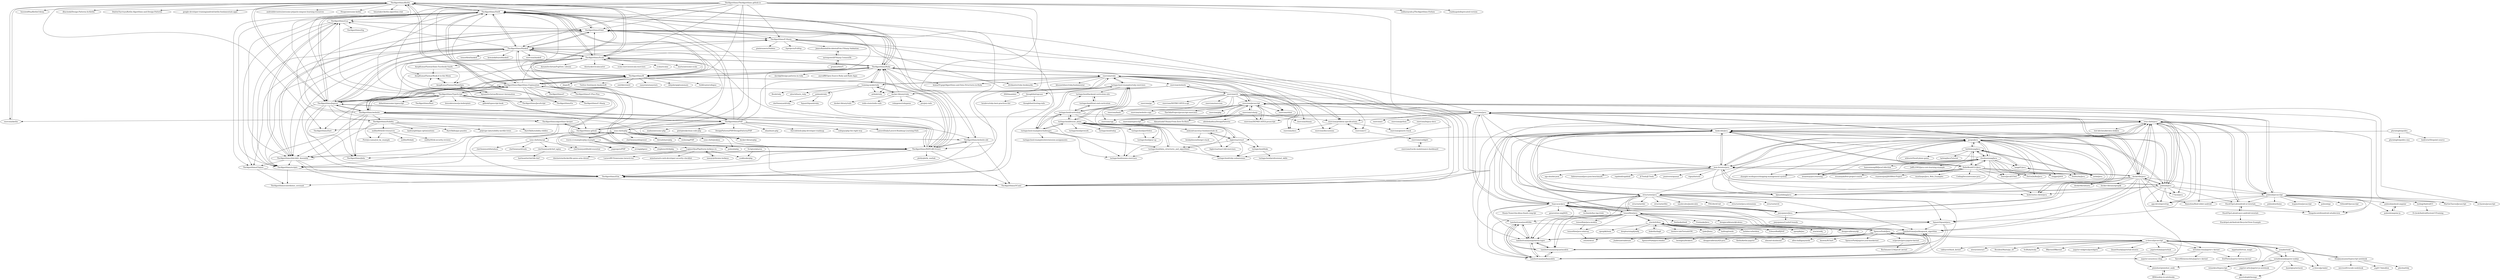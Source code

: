 digraph G {
"TheAlgorithms/Kotlin" -> "TheAlgorithms/Swift"
"TheAlgorithms/Kotlin" -> "hussien89aa/KotlinUdemy" ["e"=1]
"TheAlgorithms/Kotlin" -> "TheAlgorithms/Dart" ["e"=1]
"TheAlgorithms/Kotlin" -> "TheAlgorithms/Scala"
"TheAlgorithms/Kotlin" -> "exercism/kotlin"
"TheAlgorithms/Kotlin" -> "TheAlgorithms/Ruby"
"TheAlgorithms/Kotlin" -> "dbacinski/Design-Patterns-In-Kotlin" ["e"=1]
"TheAlgorithms/Kotlin" -> "TheAlgorithms/R"
"TheAlgorithms/Kotlin" -> "DmitryTsyvtsyn/Kotlin-Algorithms-and-Design-Patterns" ["e"=1]
"TheAlgorithms/Kotlin" -> "google-developer-training/android-kotlin-fundamentals-apps" ["e"=1]
"TheAlgorithms/Kotlin" -> "TheAlgorithms/Algorithms-Explanation"
"TheAlgorithms/Kotlin" -> "androiddevnotes/awesome-jetpack-compose-learning-resources" ["e"=1]
"TheAlgorithms/Kotlin" -> "Heapy/awesome-kotlin" ["e"=1]
"TheAlgorithms/Kotlin" -> "bmaslakov/kotlin-algorithm-club" ["e"=1]
"TheAlgorithms/Kotlin" -> "TheAlgorithms/Jupyter"
"TheAlgorithms/Algorithms-Explanation" -> "TheAlgorithms/Jupyter"
"TheAlgorithms/Algorithms-Explanation" -> "TheAlgorithms/website"
"TheAlgorithms/Algorithms-Explanation" -> "TheAlgorithms/C-Sharp" ["e"=1]
"TheAlgorithms/Algorithms-Explanation" -> "TheAlgorithms/Ruby"
"TheAlgorithms/Algorithms-Explanation" -> "TheAlgorithms/R"
"TheAlgorithms/Algorithms-Explanation" -> "TheAlgorithms/C" ["e"=1]
"TheAlgorithms/Algorithms-Explanation" -> "TheAlgorithms/Kotlin"
"TheAlgorithms/Algorithms-Explanation" -> "TheAlgorithms/JavaScript" ["e"=1]
"TheAlgorithms/Algorithms-Explanation" -> "TheAlgorithms/Scala"
"TheAlgorithms/Algorithms-Explanation" -> "TheAlgorithms/Go" ["e"=1]
"TheAlgorithms/Algorithms-Explanation" -> "TheAlgorithms/C-Plus-Plus" ["e"=1]
"TheAlgorithms/Algorithms-Explanation" -> "TheAlgorithms/PHP"
"TheAlgorithms/Algorithms-Explanation" -> "TheAlgorithms/MATLAB-Octave"
"TheAlgorithms/Algorithms-Explanation" -> "TheAlgorithms/TypeScript"
"TheAlgorithms/Algorithms-Explanation" -> "TheAlgorithms/Swift"
"TheAlgorithms/MATLAB-Octave" -> "TheAlgorithms/Jupyter"
"TheAlgorithms/MATLAB-Octave" -> "TheAlgorithms/R"
"TheAlgorithms/MATLAB-Octave" -> "TheAlgorithms/Haskell"
"TheAlgorithms/MATLAB-Octave" -> "TheAlgorithms/Elixir"
"TheAlgorithms/MATLAB-Octave" -> "TheAlgorithms/Elm"
"TheAlgorithms/MATLAB-Octave" -> "TheAlgorithms/OCaml"
"TheAlgorithms/MATLAB-Octave" -> "TheAlgorithms/Ruby"
"TheAlgorithms/MATLAB-Octave" -> "TheAlgorithms/Swift"
"TheAlgorithms/MATLAB-Octave" -> "TheAlgorithms/website-old"
"TheAlgorithms/MATLAB-Octave" -> "TheAlgorithms/AArch64_Assembly"
"TheAlgorithms/MATLAB-Octave" -> "TheAlgorithms/scripts"
"TheAlgorithms/MATLAB-Octave" -> "TheAlgorithms/Julia" ["e"=1]
"TheAlgorithms/MATLAB-Octave" -> "plotly/plotly_matlab" ["e"=1]
"TheAlgorithms/MATLAB-Octave" -> "TheAlgorithms/Scala"
"TheAlgorithms/MATLAB-Octave" -> "TheAlgorithms/F-Sharp"
"exercism/csharp" -> "exercism/fsharp"
"exercism/csharp" -> "exercism/typescript"
"exercism/csharp" -> "exercism/javascript"
"exercism/csharp" -> "Almantask/CSharp-From-Zero-To-Hero" ["e"=1]
"exercism/csharp" -> "exercism/DEPRECATED.javascript"
"exercism/csharp" -> "abishekaditya/DesignPatterns" ["e"=1]
"bottleleung/Java" -> "chenhaoxiang/Java"
"bottleleung/Java" -> "gaopu/Java"
"bottleleung/Java" -> "mthli/Java"
"bottleleung/Java" -> "langpf1/java"
"bottleleung/Java" -> "HelloWorld521/Java"
"bottleleung/Java" -> "brianway/java-learning" ["e"=1]
"bottleleung/Java" -> "wblearn/Small-plane-game" ["e"=1]
"bottleleung/Java" -> "byhieg/JavaTutorial" ["e"=1]
"TheAlgorithms/R" -> "TheAlgorithms/Jupyter"
"TheAlgorithms/R" -> "dmpe/R" ["e"=1]
"TheAlgorithms/R" -> "TheAlgorithms/MATLAB-Octave"
"TheAlgorithms/R" -> "TheAlgorithms/Scala"
"TheAlgorithms/R" -> "TheAlgorithms/Kotlin"
"TheAlgorithms/R" -> "TheAlgorithms/Ruby"
"TheAlgorithms/R" -> "Twitter-Sentiment-Analysis/R" ["e"=1]
"TheAlgorithms/R" -> "TheAlgorithms/Swift"
"TheAlgorithms/R" -> "TheAlgorithms/Algorithms-Explanation"
"TheAlgorithms/R" -> "TheAlgorithms/Julia" ["e"=1]
"TheAlgorithms/R" -> "TheAlgorithms/Haskell"
"TheAlgorithms/R" -> "swirldev/swirl" ["e"=1]
"TheAlgorithms/R" -> "easystats/easystats" ["e"=1]
"TheAlgorithms/R" -> "ddsjoberg/gtsummary" ["e"=1]
"TheAlgorithms/R" -> "SebKrantz/collapse" ["e"=1]
"exercism/java" -> "sous-chefs/java"
"exercism/java" -> "hmkcode/Java"
"exercism/java" -> "dockerfile/java"
"exercism/java" -> "exercism/javascript"
"exercism/java" -> "exercism/problem-specifications"
"exercism/java" -> "joeyajames/Java"
"exercism/java" -> "exercism/kotlin"
"exercism/java" -> "pubnub/java"
"exercism/java" -> "exercism/python" ["e"=1]
"exercism/java" -> "thaycacac/java"
"exercism/java" -> "structurizr/java"
"exercism/java" -> "json-iterator/java"
"exercism/java" -> "exercism/c" ["e"=1]
"exercism/java" -> "exercism/cpp" ["e"=1]
"exercism/java" -> "exercism/ruby"
"exercism/javascript" -> "exercism/typescript"
"exercism/javascript" -> "exercism/DEPRECATED.javascript"
"exercism/javascript" -> "pubnub/javascript"
"exercism/javascript" -> "exercism/ruby"
"exercism/javascript" -> "exercism/bash"
"exercism/javascript" -> "TheOdinProject/javascript-exercises" ["e"=1]
"exercism/javascript" -> "exercism/website-copy" ["e"=1]
"exercism/javascript" -> "MartinChavez/Javascript" ["e"=1]
"exercism/javascript" -> "exercism/problem-specifications"
"exercism/javascript" -> "exercism/java"
"exercism/javascript" -> "exercism/csharp"
"exercism/javascript" -> "exercism/php"
"exercism/javascript" -> "wchaowu/javascript" ["e"=1]
"exercism/javascript" -> "exercism/cpp" ["e"=1]
"exercism/javascript" -> "exercism/elixir" ["e"=1]
"SpencerPark/IJava" -> "scijava/scijava-jupyter-kernel"
"SpencerPark/IJava" -> "n-riesco/ijavascript"
"SpencerPark/IJava" -> "brendan-rius/jupyter-c-kernel"
"SpencerPark/IJava" -> "SpencerPark/jupyter-jvm-basekernel"
"SpencerPark/IJava" -> "SpencerPark/ijava-binder"
"SpencerPark/IJava" -> "oracle/tribuo"
"SpencerPark/IJava" -> "jupyter-xeus/xeus-cling" ["e"=1]
"SpencerPark/IJava" -> "twosigma/beakerx" ["e"=1]
"SpencerPark/IJava" -> "deepjavalibrary/d2l-java" ["e"=1]
"SpencerPark/IJava" -> "tensorflow/java"
"SpencerPark/IJava" -> "Kotlin/kotlin-jupyter" ["e"=1]
"SpencerPark/IJava" -> "almond-sh/almond" ["e"=1]
"SpencerPark/IJava" -> "jtablesaw/tablesaw" ["e"=1]
"SpencerPark/IJava" -> "allen-ball/ganymede"
"SpencerPark/IJava" -> "knowm/XChart" ["e"=1]
"thaycacac/java" -> "SquareSquash/java"
"thaycacac/java" -> "tamilselvanarjun/knapsack_algorithm"
"thaycacac/java" -> "tamilselvanarjun/pydatascraper"
"thaycacac/java" -> "tamilselvanarjun/finmodels"
"thaycacac/java" -> "Sharp-Team/chia-khoa-thanh-cong-fpt"
"thaycacac/java" -> "structurizr/java"
"thaycacac/java" -> "tamilselvanarjun/quantmodels"
"thaycacac/java" -> "generation-org/JAVA" ["e"=1]
"thaycacac/java" -> "tamilselvanarjun/df2file"
"thaycacac/java" -> "hmkcode/Java"
"thaycacac/java" -> "joeyajames/Java"
"thaycacac/java" -> "tensorflow/java"
"thaycacac/java" -> "sous-chefs/java"
"thaycacac/java" -> "exercism/java"
"thaycacac/java" -> "techmely/hoc-lap-trinh"
"exercism/ruby" -> "TheAlgorithms/Ruby"
"exercism/ruby" -> "training-mode/ruby"
"exercism/ruby" -> "docker-library/ruby"
"exercism/ruby" -> "airbnb/ruby" ["e"=1]
"exercism/ruby" -> "turingschool-examples/ruby-exercises"
"exercism/ruby" -> "exercism/javascript"
"exercism/ruby" -> "exercism/elixir" ["e"=1]
"exercism/ruby" -> "exercism/problem-specifications"
"exercism/ruby" -> "kumar91gopi/Algorithms-and-Data-Structures-in-Ruby" ["e"=1]
"exercism/ruby" -> "dreikanter/ruby-bookmarks" ["e"=1]
"exercism/ruby" -> "khusnetdinov/ruby.fundamental" ["e"=1]
"exercism/ruby" -> "exercism/website"
"exercism/ruby" -> "exercism/DEPRECATED.javascript"
"docker-library/ruby" -> "exercism/ruby"
"docker-library/ruby" -> "training-mode/ruby"
"docker-library/ruby" -> "docker-library/rails"
"docker-library/ruby" -> "TheAlgorithms/Ruby"
"docker-library/ruby" -> "redis-store/redis-rails" ["e"=1]
"docker-library/ruby" -> "rubygems/rubygems" ["e"=1]
"docker-library/ruby" -> "pry/pry-rails" ["e"=1]
"exercism/cli" -> "exercism/exercism" ["e"=1]
"exercism/cli" -> "exercism/website"
"exercism/cli" -> "exercism/go" ["e"=1]
"exercism/cli" -> "exercism/website-copy" ["e"=1]
"exercism/cli" -> "exercism/problem-specifications"
"exercism/cli" -> "exercism/cpp" ["e"=1]
"exercism/cli" -> "exercism/javascript"
"exercism/cli" -> "exercism/docs"
"exercism/cli" -> "exercism/v3"
"exercism/cli" -> "exercism/elixir" ["e"=1]
"exercism/cli" -> "exercism/java"
"exercism/cli" -> "exercism/ruby"
"exercism/cli" -> "exercism/discussions"
"exercism/cli" -> "exercism/DEPRECATED.x-api"
"exercism/cli" -> "exercism/bash"
"exercism/problem-specifications" -> "exercism/v3"
"exercism/problem-specifications" -> "exercism/generic-track"
"exercism/problem-specifications" -> "exercism/discussions"
"exercism/problem-specifications" -> "exercism/docs"
"linkedin/dagli" -> "oracle/tribuo"
"dockerfile/java" -> "sous-chefs/java"
"dockerfile/java" -> "hmkcode/Java"
"dockerfile/java" -> "pubnub/java"
"dockerfile/java" -> "json-iterator/java"
"dockerfile/java" -> "exercism/java"
"dockerfile/java" -> "docker-library/openjdk" ["e"=1]
"dockerfile/java" -> "SquareSquash/java"
"dockerfile/java" -> "pubnub/javascript"
"dockerfile/java" -> "bjmashibing/java" ["e"=1]
"dockerfile/java" -> "dockerfile/ubuntu" ["e"=1]
"dockerfile/java" -> "tamilselvanarjun/knapsack_algorithm"
"dockerfile/java" -> "structurizr/java"
"dockerfile/java" -> "17mon/java" ["e"=1]
"dockerfile/java" -> "app-developers/top" ["e"=1]
"dockerfile/java" -> "tamilselvanarjun/finmodels"
"mthli/Java" -> "langpf1/java"
"mthli/Java" -> "bottleleung/Java"
"yunabe/tslab" -> "n-riesco/ijavascript"
"yunabe/tslab" -> "winnekes/itypescript"
"yunabe/tslab" -> "DonJayamanne/typescript-notebook"
"yunabe/tslab" -> "notablemind/jupyter-nodejs"
"exercism/DEPRECATED.javascript" -> "exercism/javascript"
"turingschool-examples/ruby-exercises" -> "turingschool/lesson_plans"
"turingschool-examples/ruby-exercises" -> "turingschool-examples/challenges"
"turingschool-examples/ruby-exercises" -> "turingschool/curriculum"
"turingschool-examples/ruby-exercises" -> "turingschool/enums-exercises"
"turingschool-examples/ruby-exercises" -> "exercism/ruby"
"turingschool-examples/ruby-exercises" -> "turingschool/backend-curriculum-site"
"IBM/nodejs-in-notebooks" -> "pixiedust/pixiedust_node"
"langpf1/java" -> "mthli/Java"
"langpf1/java" -> "bottleleung/Java"
"turingschool/data_structures_and_algorithms" -> "turingschool/ruby-submissions"
"turingschool/data_structures_and_algorithms" -> "turingschool/lesson_plans"
"turingschool/data_structures_and_algorithms" -> "turingschool/enums-exercises"
"TheAlgorithms/Elm" -> "TheAlgorithms/contributor_covenant"
"TheAlgorithms/Elm" -> "TheAlgorithms/OCaml"
"TheAlgorithms/website-old" -> "TheAlgorithms/Elm"
"TheAlgorithms/website-old" -> "TheAlgorithms/MATLAB-Octave"
"TheAlgorithms/website-old" -> "TheAlgorithms/Elixir"
"TheAlgorithms/website-old" -> "TheAlgorithms/.github"
"TheAlgorithms/website-old" -> "TheAlgorithms/OCaml"
"mgaitan/fortran_magic" -> "ZedThree/jupyter-fortran-kernel"
"pubnub/pubnub-angular" -> "pubnub/angular-js"
"pubnub/angular-js" -> "pubnub/pubnub-angular"
"TheAlgorithms/.github" -> "TheAlgorithms/algorithms-keeper"
"TheAlgorithms/.github" -> "TheAlgorithms/Elm"
"TheAlgorithms/.github" -> "TheAlgorithms/scripts"
"TheAlgorithms/.github" -> "TheAlgorithms/OCaml"
"TheAlgorithms/.github" -> "TheAlgorithms/Elixir"
"TheAlgorithms/.github" -> "TheAlgorithms/website-old"
"TheAlgorithms/.github" -> "TheAlgorithms/Swift"
"TheAlgorithms/.github" -> "TheAlgorithms/Haskell"
"TheAlgorithms/TheAlgorithms.github.io" -> "subbarayudu-j/TheAlgorithms-Python" ["e"=1]
"TheAlgorithms/TheAlgorithms.github.io" -> "TheAlgorithms/Jupyter"
"TheAlgorithms/TheAlgorithms.github.io" -> "TheAlgorithms/.github"
"TheAlgorithms/TheAlgorithms.github.io" -> "TheAlgorithms/website-old"
"TheAlgorithms/TheAlgorithms.github.io" -> "TheAlgorithms/Algorithms-Explanation"
"TheAlgorithms/TheAlgorithms.github.io" -> "roadmapsh/deprecated-version" ["e"=1]
"TheAlgorithms/TheAlgorithms.github.io" -> "TheAlgorithms/Elixir"
"TheAlgorithms/TheAlgorithms.github.io" -> "TheAlgorithms/Haskell"
"TheAlgorithms/TheAlgorithms.github.io" -> "TheAlgorithms/MATLAB-Octave"
"TheAlgorithms/TheAlgorithms.github.io" -> "TheAlgorithms/R"
"TheAlgorithms/TheAlgorithms.github.io" -> "TheAlgorithms/website"
"TheAlgorithms/TheAlgorithms.github.io" -> "TheAlgorithms/Swift"
"TheAlgorithms/TheAlgorithms.github.io" -> "TheAlgorithms/OCaml"
"TheAlgorithms/TheAlgorithms.github.io" -> "TheAlgorithms/Scala"
"TheAlgorithms/TheAlgorithms.github.io" -> "TheAlgorithms/F-Sharp"
"exercism/website" -> "thoughtbot/upcase"
"exercism/website" -> "exercism/docs"
"exercism/website" -> "exercism/cli"
"exercism/website" -> "iHiD/mandate"
"TheAlgorithms/PHP" -> "piotrplenik/clean-code-php" ["e"=1]
"TheAlgorithms/PHP" -> "DesignPatternsPHP/DesignPatternsPHP" ["e"=1]
"TheAlgorithms/PHP" -> "TheAlgorithms/Ruby"
"TheAlgorithms/PHP" -> "docker-library/php" ["e"=1]
"TheAlgorithms/PHP" -> "TheAlgorithms/Swift"
"TheAlgorithms/PHP" -> "TheAlgorithms/Algorithms-Explanation"
"TheAlgorithms/PHP" -> "odan/learn-php" ["e"=1]
"TheAlgorithms/PHP" -> "TheAlgorithms/Kotlin"
"TheAlgorithms/PHP" -> "TheAlgorithms/TypeScript"
"TheAlgorithms/PHP" -> "sous-chefs/php"
"TheAlgorithms/PHP" -> "TheAlgorithms/Dart" ["e"=1]
"TheAlgorithms/PHP" -> "thecodeholic/php-developer-roadmap" ["e"=1]
"TheAlgorithms/PHP" -> "codeguy/php-the-right-way" ["e"=1]
"TheAlgorithms/PHP" -> "LaravelDaily/Laravel-Roadmap-Learning-Path" ["e"=1]
"TheAlgorithms/PHP" -> "ziadoz/awesome-php" ["e"=1]
"TheAlgorithms/Haskell" -> "TheAlgorithms/Elixir"
"TheAlgorithms/Haskell" -> "TheAlgorithms/F-Sharp"
"TheAlgorithms/Haskell" -> "TheAlgorithms/Elm"
"TheAlgorithms/Haskell" -> "TheAlgorithms/OCaml"
"TheAlgorithms/Haskell" -> "TheAlgorithms/AArch64_Assembly"
"TheAlgorithms/Haskell" -> "TheAlgorithms/Swift"
"TheAlgorithms/Haskell" -> "TheAlgorithms/Clojure"
"TheAlgorithms/Haskell" -> "exercism/haskell" ["e"=1]
"TheAlgorithms/Haskell" -> "TheAlgorithms/MATLAB-Octave"
"TheAlgorithms/Haskell" -> "TheAlgorithms/Scala"
"TheAlgorithms/Haskell" -> "TheAlgorithms/Jupyter"
"TheAlgorithms/Haskell" -> "TheAlgorithms/Lua"
"TheAlgorithms/Haskell" -> "tensorflow/haskell" ["e"=1]
"TheAlgorithms/Haskell" -> "TheAlgorithms/scripts"
"TheAlgorithms/Haskell" -> "kowainik/learn4haskell" ["e"=1]
"gaopu/Java" -> "HelloWorld521/Java"
"gaopu/Java" -> "chenhaoxiang/Java"
"gaopu/Java" -> "bottleleung/Java"
"gaopu/Java" -> "hmkcode/Java"
"gaopu/Java" -> "DuGuQiuBai/Java" ["e"=1]
"gaopu/Java" -> "singgel/JAVA" ["e"=1]
"gaopu/Java" -> "brianway/java-learning" ["e"=1]
"gaopu/Java" -> "sous-chefs/java"
"gaopu/Java" -> "pubnub/java"
"gaopu/Java" -> "DuHouAn/Java" ["e"=1]
"gaopu/Java" -> "json-iterator/java"
"gaopu/Java" -> "bjmashibing/java" ["e"=1]
"gaopu/Java" -> "lenve/JavaEETest" ["e"=1]
"gaopu/Java" -> "kubernetes-client/java" ["e"=1]
"gaopu/Java" -> "zhanglei-workspace/shopping-management-system" ["e"=1]
"turingschool-examples/challenges" -> "turingschool/lesson_plans"
"turingschool-examples/challenges" -> "turingschool/curriculum"
"turingschool-examples/challenges" -> "turingschool/data_structures_and_algorithms"
"turingschool-examples/challenges" -> "turingschool-examples/intermission-assignments"
"turingschool-examples/challenges" -> "turingschool/enums-exercises"
"turingschool-examples/challenges" -> "turingschool-examples/ruby-exercises"
"thoughtbot/upcase" -> "hexdevs/ruby-best-practices-list"
"thoughtbot/upcase" -> "thoughtbot/testing-rails" ["e"=1]
"turingschool/curriculum" -> "turingschool/lesson_plans"
"turingschool/curriculum" -> "turingschool-examples/challenges"
"turingschool/curriculum" -> "turingschool/data_structures_and_algorithms"
"turingschool/curriculum" -> "turingschool/enums-exercises"
"turingschool/curriculum" -> "turingschool/front-end-curriculum"
"turingschool/curriculum" -> "turingschool/ruby-submissions"
"turingschool/curriculum" -> "turingschool/backend-curriculum-site"
"turingschool/curriculum" -> "turingschool-examples/ruby-exercises"
"oracle/tribuo" -> "tensorflow/java"
"oracle/tribuo" -> "deepjavalibrary/djl" ["e"=1]
"oracle/tribuo" -> "linkedin/dagli"
"oracle/tribuo" -> "beehive-lab/TornadoVM" ["e"=1]
"oracle/tribuo" -> "tjake/Jlama" ["e"=1]
"oracle/tribuo" -> "haifengl/smile" ["e"=1]
"oracle/tribuo" -> "helidon-io/helidon" ["e"=1]
"oracle/tribuo" -> "jtablesaw/tablesaw" ["e"=1]
"oracle/tribuo" -> "EdwardRaff/JSAT" ["e"=1]
"oracle/tribuo" -> "openjdk/jmc" ["e"=1]
"oracle/tribuo" -> "oracle/sd4j"
"oracle/tribuo" -> "openjdk/loom" ["e"=1]
"oracle/tribuo" -> "oracle/olcut"
"oracle/tribuo" -> "SpencerPark/IJava"
"oracle/tribuo" -> "deeplearning4j/nd4j" ["e"=1]
"travis-ci-examples/php-example" -> "pagseguro/PHP" ["e"=1]
"travis-ci-examples/php-example" -> "sous-chefs/php"
"travis-ci-examples/php-example" -> "stephens2424/php" ["e"=1]
"travis-ci-examples/php-example" -> "pubnub/php"
"travis-ci-examples/php-example" -> "LoginovIlya/PhpStorm-hotkeys-ru"
"travis-ci-examples/php-example" -> "zrcing/phpenv"
"TheAlgorithms/Jupyter" -> "TheAlgorithms/R"
"TheAlgorithms/Jupyter" -> "TheAlgorithms/MATLAB-Octave"
"TheAlgorithms/Jupyter" -> "TheAlgorithms/Algorithms-Explanation"
"TheAlgorithms/Jupyter" -> "TheAlgorithms/Swift"
"TheAlgorithms/Jupyter" -> "TheAlgorithms/Haskell"
"TheAlgorithms/Jupyter" -> "TheAlgorithms/algorithms-keeper"
"TheAlgorithms/Jupyter" -> "TheAlgorithms/AArch64_Assembly"
"TheAlgorithms/Jupyter" -> "TheAlgorithms/website"
"TheAlgorithms/Jupyter" -> "TheAlgorithms/Elixir"
"TheAlgorithms/Jupyter" -> "TheAlgorithms/Solidity"
"TheAlgorithms/Jupyter" -> "TheAlgorithms/Kotlin"
"TheAlgorithms/Jupyter" -> "TheAlgorithms/Ruby"
"TheAlgorithms/Jupyter" -> "TheAlgorithms/F-Sharp"
"TheAlgorithms/Jupyter" -> "TheAlgorithms/Julia" ["e"=1]
"TheAlgorithms/Jupyter" -> "TheAlgorithms/Elm"
"tensorflow/java" -> "tensorflow/java-models"
"tensorflow/java" -> "oracle/tribuo"
"tensorflow/java" -> "tensorflow/java-ndarray"
"tensorflow/java" -> "deepjavalibrary/djl" ["e"=1]
"tensorflow/java" -> "tamilselvanarjun/knapsack_algorithm"
"tensorflow/java" -> "tamilselvanarjun/finmodels"
"tensorflow/java" -> "tamilselvanarjun/pydatascraper"
"tensorflow/java" -> "tamilselvanarjun/quantmodels"
"tensorflow/java" -> "Kotlin/kotlindl" ["e"=1]
"tensorflow/java" -> "tamilselvanarjun/df2file"
"tensorflow/java" -> "SquareSquash/java"
"tensorflow/java" -> "thaycacac/java"
"tensorflow/java" -> "Firebasky/Java" ["e"=1]
"tensorflow/java" -> "structurizr/java"
"tensorflow/java" -> "deepjavalibrary/djl-demo" ["e"=1]
"training-mode/ruby" -> "exercism/ruby"
"training-mode/ruby" -> "TheAlgorithms/Ruby"
"training-mode/ruby" -> "docker-library/ruby"
"training-mode/ruby" -> "Beub/ruby"
"training-mode/ruby" -> "airbnb/ruby" ["e"=1]
"training-mode/ruby" -> "alexch/learn_ruby" ["e"=1]
"training-mode/ruby" -> "pubnub/ruby"
"structurizr/java" -> "structurizr/cli" ["e"=1]
"structurizr/java" -> "structurizr/dsl" ["e"=1]
"structurizr/java" -> "SquareSquash/java"
"structurizr/java" -> "structurizr/lite" ["e"=1]
"structurizr/java" -> "hmkcode/Java"
"structurizr/java" -> "thaycacac/java"
"structurizr/java" -> "sous-chefs/java"
"structurizr/java" -> "json-iterator/java"
"structurizr/java" -> "xmolecules/jmolecules" ["e"=1]
"structurizr/java" -> "TNG/ArchUnit" ["e"=1]
"structurizr/java" -> "tamilselvanarjun/finmodels"
"structurizr/java" -> "tamilselvanarjun/knapsack_algorithm"
"structurizr/java" -> "tamilselvanarjun/pydatascraper"
"structurizr/java" -> "structurizr/java-extensions"
"structurizr/java" -> "tensorflow/java"
"TheAlgorithms/Elixir" -> "TheAlgorithms/Elm"
"TheAlgorithms/Elixir" -> "TheAlgorithms/Haskell"
"TheAlgorithms/Elixir" -> "TheAlgorithms/OCaml"
"TheAlgorithms/Elixir" -> "TheAlgorithms/F-Sharp"
"TheAlgorithms/Elixir" -> "TheAlgorithms/AArch64_Assembly"
"TheAlgorithms/Elixir" -> "TheAlgorithms/scripts"
"TheAlgorithms/Elixir" -> "TheAlgorithms/Lua"
"TheAlgorithms/Elixir" -> "TheAlgorithms/Swift"
"granicz/SiteFi" -> "aaronpowell/FSharp.CosmosDb"
"aaronpowell/FSharp.CosmosDb" -> "granicz/SiteFi"
"aaronpowell/FSharp.CosmosDb" -> "JamesRandall/AccidentalFish.FSharp.Validation"
"TheAlgorithms/Swift" -> "TheAlgorithms/Kotlin"
"TheAlgorithms/Swift" -> "TheAlgorithms/Haskell"
"TheAlgorithms/Swift" -> "TheAlgorithms/Elixir"
"TheAlgorithms/Swift" -> "TheAlgorithms/Jupyter"
"TheAlgorithms/Swift" -> "TheAlgorithms/scripts"
"TheAlgorithms/Swift" -> "TheAlgorithms/Elm"
"TheAlgorithms/Swift" -> "TheAlgorithms/Ruby"
"TheAlgorithms/Swift" -> "TheAlgorithms/AArch64_Assembly"
"TheAlgorithms/Swift" -> "TheAlgorithms/OCaml"
"TheAlgorithms/Swift" -> "TheAlgorithms/F-Sharp"
"TheAlgorithms/Swift" -> "TheAlgorithms/Scala"
"TheAlgorithms/Swift" -> "TheAlgorithms/MATLAB-Octave"
"TheAlgorithms/Swift" -> "TheAlgorithms/R"
"TheAlgorithms/Swift" -> "TheAlgorithms/Clojure"
"TheAlgorithms/Swift" -> "TheAlgorithms/Lua"
"tensorflow/java-models" -> "tensorflow/java-ndarray"
"turingschool/lesson_plans" -> "turingschool/curriculum"
"turingschool/lesson_plans" -> "turingschool/data_structures_and_algorithms"
"turingschool/lesson_plans" -> "turingschool/links"
"turingschool/lesson_plans" -> "turingschool-examples/challenges"
"turingschool/lesson_plans" -> "turingschool/today"
"turingschool/lesson_plans" -> "turingschool/portfolios"
"turingschool/lesson_plans" -> "turingschool/ruby-submissions"
"turingschool/lesson_plans" -> "turingschool-examples/ruby-exercises"
"turingschool/lesson_plans" -> "biglovisa/creact"
"turingschool/lesson_plans" -> "turingschool/enums-exercises"
"turingschool/lesson_plans" -> "turingschool/gear-up"
"turingschool/lesson_plans" -> "turingschool/prework"
"turingschool/lesson_plans" -> "mdn/advanced-js-fundamentals-ck"
"TheAlgorithms/OCaml" -> "TheAlgorithms/Elm"
"JamesRandall/AccidentalFish.FSharp.Validation" -> "aaronpowell/FSharp.CosmosDb"
"exercism/configlet" -> "exercism/tracks-maintenance-dashboard"
"exercism/v3" -> "exercism/configlet"
"exercism/v3" -> "exercism/problem-specifications"
"exercism/tracks-maintenance-dashboard" -> "exercism/configlet"
"TheAlgorithms/website" -> "TheAlgorithms/Algorithms-Explanation"
"TheAlgorithms/website" -> "TheAlgorithms/Jupyter"
"TheAlgorithms/website" -> "TheAlgorithms/algorithms-keeper"
"TheAlgorithms/website" -> "TheAlgorithms/Swift"
"TheAlgorithms/website" -> "TheAlgorithms/website-old"
"TheAlgorithms/website" -> "TheAlgorithms/TypeScript"
"TheAlgorithms/website" -> "TheAlgorithms/scripts"
"TheAlgorithms/website" -> "TheAlgorithms/R"
"TheAlgorithms/website" -> "TheAlgorithms/Lua"
"TheAlgorithms/website" -> "TheAlgorithms/PHP"
"TheAlgorithms/website" -> "TheAlgorithms/Solidity"
"TheAlgorithms/website" -> "TheAlgorithms/MATLAB-Octave"
"TheAlgorithms/website" -> "TheAlgorithms/AArch64_Assembly"
"TheAlgorithms/website" -> "TheAlgorithms/.github"
"TheAlgorithms/website" -> "TheAlgorithms/Julia" ["e"=1]
"n-riesco/ijavascript" -> "notablemind/jupyter-nodejs"
"n-riesco/ijavascript" -> "yunabe/tslab"
"n-riesco/ijavascript" -> "winnekes/itypescript"
"n-riesco/ijavascript" -> "SpencerPark/IJava"
"n-riesco/ijavascript" -> "takluyver/bash_kernel" ["e"=1]
"n-riesco/ijavascript" -> "nteract/nteract" ["e"=1]
"n-riesco/ijavascript" -> "ResidentMario/py_d3" ["e"=1]
"n-riesco/ijavascript" -> "SciRuby/iruby" ["e"=1]
"n-riesco/ijavascript" -> "n-riesco/jp-babel"
"n-riesco/ijavascript" -> "IRkernel/IRkernel" ["e"=1]
"n-riesco/ijavascript" -> "pixiedust/pixiedust_node"
"n-riesco/ijavascript" -> "jupyter-widgets/ipywidgets" ["e"=1]
"n-riesco/ijavascript" -> "QuantStack/jupyterlab-drawio" ["e"=1]
"n-riesco/ijavascript" -> "brendan-rius/jupyter-c-kernel"
"n-riesco/ijavascript" -> "jupyterhub/jupyterhub" ["e"=1]
"TheAlgorithms/algorithms-keeper" -> "TheAlgorithms/scripts"
"TheAlgorithms/algorithms-keeper" -> "TheAlgorithms/AArch64_Assembly"
"TheAlgorithms/algorithms-keeper" -> "TheAlgorithms/.github"
"TheAlgorithms/AArch64_Assembly" -> "TheAlgorithms/OCaml"
"TheAlgorithms/AArch64_Assembly" -> "TheAlgorithms/Lua"
"TheAlgorithms/AArch64_Assembly" -> "TheAlgorithms/scripts"
"TheAlgorithms/AArch64_Assembly" -> "TheAlgorithms/Clojure"
"TheAlgorithms/AArch64_Assembly" -> "TheAlgorithms/Elm"
"TheAlgorithms/AArch64_Assembly" -> "TheAlgorithms/Elixir"
"sous-chefs/java" -> "dockerfile/java"
"sous-chefs/java" -> "pubnub/java"
"sous-chefs/java" -> "hmkcode/Java"
"sous-chefs/java" -> "StackTipsLab/android-ui-tutorials"
"sous-chefs/java" -> "json-iterator/java"
"sous-chefs/java" -> "pubnub/javascript"
"sous-chefs/java" -> "app-developers/top" ["e"=1]
"sous-chefs/java" -> "Ramotion/fluid-slider-android" ["e"=1]
"sous-chefs/java" -> "thiagolocatelli/android-uitableview" ["e"=1]
"sous-chefs/java" -> "exercism/java"
"sous-chefs/java" -> "SquareSquash/java"
"sous-chefs/java" -> "tamilselvanarjun/knapsack_algorithm"
"sous-chefs/java" -> "tamilselvanarjun/pydatascraper"
"sous-chefs/java" -> "test-kitchen/kitchen-dokken" ["e"=1]
"sous-chefs/java" -> "17mon/java" ["e"=1]
"DonJayamanne/typescript-notebook" -> "yunabe/tslab"
"DonJayamanne/typescript-notebook" -> "microsoft/vscode-nodebook"
"DonJayamanne/typescript-notebook" -> "asg017/dataflow" ["e"=1]
"DonJayamanne/typescript-notebook" -> "pbeshai/tidy" ["e"=1]
"sous-chefs/php" -> "travis-ci-examples/php-example"
"sous-chefs/php" -> "docker-library/php" ["e"=1]
"sous-chefs/php" -> "TheAlgorithms/PHP"
"sous-chefs/php" -> "threadshare/php" ["e"=1]
"sous-chefs/php" -> "wuleying/PHP" ["e"=1]
"sous-chefs/php" -> "sous-chefs/jenkins" ["e"=1]
"sous-chefs/php" -> "pubnub/php"
"sous-chefs/php" -> "pagseguro/PHP" ["e"=1]
"sous-chefs/php" -> "sous-chefs/mysql"
"sous-chefs/php" -> "chef-boneyard/openssl" ["e"=1]
"sous-chefs/php" -> "chef-boneyard/build-essential"
"sous-chefs/mysql" -> "chef-boneyard/chef_nginx"
"sous-chefs/mysql" -> "chef-boneyard/database"
"sous-chefs/mysql" -> "chef-boneyard/sudo"
"sous-chefs/mysql" -> "chef-boneyard/build-essential"
"notablemind/jupyter-nodejs" -> "n-riesco/ijavascript"
"notablemind/jupyter-nodejs" -> "pixiedust/pixiedust_node"
"notablemind/jupyter-nodejs" -> "winnekes/itypescript"
"notablemind/jupyter-nodejs" -> "n-riesco/jp-babel"
"notablemind/jupyter-nodejs" -> "danielgtaylor/nesh"
"notablemind/jupyter-nodejs" -> "jupyter-attic/jupyter-js-notebook"
"notablemind/jupyter-nodejs" -> "gusutabopb/imongo"
"turingschool/links" -> "turingschool/ruby-submissions"
"turingschool/links" -> "turingschool/professional_skills"
"mdn/advanced-js-fundamentals-ck" -> "biglovisa/react-tdd-exercises"
"mdn/advanced-js-fundamentals-ck" -> "biglovisa/creact"
"mdn/advanced-js-fundamentals-ck" -> "benbjohnson/burger-stack"
"TheAlgorithms/F-Sharp" -> "TheAlgorithms/Elm"
"TheAlgorithms/F-Sharp" -> "fsprojects/FsHttp" ["e"=1]
"TheAlgorithms/F-Sharp" -> "TheAlgorithms/Haskell"
"TheAlgorithms/F-Sharp" -> "pimbrouwers/Validus" ["e"=1]
"TheAlgorithms/F-Sharp" -> "TheAlgorithms/OCaml"
"TheAlgorithms/F-Sharp" -> "JamesRandall/AccidentalFish.FSharp.Validation"
"TheAlgorithms/F-Sharp" -> "TheAlgorithms/Elixir"
"TheAlgorithms/F-Sharp" -> "exercism/fsharp"
"TheAlgorithms/scripts" -> "TheAlgorithms/Elm"
"TheAlgorithms/scripts" -> "TheAlgorithms/contributor_covenant"
"tensorflow/java-ndarray" -> "oracle/olcut"
"turingschool/portfolios" -> "turingschool/gear-up"
"TheAlgorithms/Clojure" -> "TheAlgorithms/Elm"
"TheAlgorithms/Clojure" -> "TheAlgorithms/contributor_covenant"
"TheAlgorithms/Solidity" -> "Perelyn-sama/yul_by_example" ["e"=1]
"TheAlgorithms/Solidity" -> "TheAlgorithms/AArch64_Assembly"
"TheAlgorithms/Solidity" -> "RareSkills/gas-puzzles" ["e"=1]
"TheAlgorithms/Solidity" -> "polytope-labs/solidity-merkle-trees"
"TheAlgorithms/Solidity" -> "nullity00/web3-resources"
"TheAlgorithms/Solidity" -> "RareSkills/solidity-riddles" ["e"=1]
"TheAlgorithms/Solidity" -> "kadenzipfel/gas-optimizations" ["e"=1]
"TheAlgorithms/Lua" -> "TheAlgorithms/AArch64_Assembly"
"TheAlgorithms/Lua" -> "TheAlgorithms/Elixir"
"TheAlgorithms/Lua" -> "TheAlgorithms/Zig"
"TheAlgorithms/Lua" -> "TheAlgorithms/scripts"
"TheAlgorithms/Lua" -> "TheAlgorithms/Clojure"
"pluralsight/guides" -> "pluralsight/guides-cms"
"pluralsight/guides" -> "bodrovis/Sitepoint-source"
"pluralsight/guides" -> "biglovisa/creact"
"tyzlmjj/AndroidUI" -> "D-clock/AndroidSystemUiTraining" ["e"=1]
"exercism/kotlin" -> "TheAlgorithms/Kotlin"
"joeyajames/Java" -> "thaycacac/java"
"joeyajames/Java" -> "hmkcode/Java"
"joeyajames/Java" -> "sous-chefs/java"
"joeyajames/Java" -> "joeyajames/UsefulUtensils"
"joeyajames/Java" -> "exercism/java"
"biglovisa/creact" -> "mdn/advanced-js-fundamentals-ck"
"biglovisa/creact" -> "turingschool/ruby-submissions"
"biglovisa/creact" -> "biglovisa/react-tdd-exercises"
"biglovisa/creact" -> "turingschool/links"
"biglovisa/creact" -> "turingschool/data_structures_and_algorithms"
"biglovisa/creact" -> "turingschool/lesson_plans"
"Scriptor/pharen" -> "cookbooks/php"
"TheAlgorithms/TypeScript" -> "TheAlgorithms/JavaScript" ["e"=1]
"TheAlgorithms/TypeScript" -> "TheAlgorithms/Algorithms-Explanation"
"TheAlgorithms/TypeScript" -> "TheAlgorithms/PHP"
"TheAlgorithms/TypeScript" -> "TheAlgorithms/Go" ["e"=1]
"TheAlgorithms/TypeScript" -> "TheAlgorithms/website"
"TheAlgorithms/TypeScript" -> "dzharii/awesome-typescript" ["e"=1]
"TheAlgorithms/TypeScript" -> "TheAlgorithms/Jupyter"
"TheAlgorithms/TypeScript" -> "TheAlgorithms/Dart" ["e"=1]
"TheAlgorithms/TypeScript" -> "TheAlgorithms/Kotlin"
"TheAlgorithms/TypeScript" -> "TheAlgorithms/Swift"
"TheAlgorithms/TypeScript" -> "TheAlgorithms/Rust" ["e"=1]
"TheAlgorithms/TypeScript" -> "TheAlgorithms/C-Sharp" ["e"=1]
"TheAlgorithms/TypeScript" -> "brocoders/nestjs-boilerplate" ["e"=1]
"TheAlgorithms/TypeScript" -> "TheAlgorithms/Lua"
"TheAlgorithms/TypeScript" -> "gibbok/typescript-book" ["e"=1]
"chenhaoxiang/Java" -> "HelloWorld521/Java"
"chenhaoxiang/Java" -> "DuHouAn/Java" ["e"=1]
"chenhaoxiang/Java" -> "gaopu/Java"
"chenhaoxiang/Java" -> "bottleleung/Java"
"chenhaoxiang/Java" -> "singgel/JAVA" ["e"=1]
"chenhaoxiang/Java" -> "DuGuQiuBai/Java" ["e"=1]
"chenhaoxiang/Java" -> "brianway/java-learning" ["e"=1]
"chenhaoxiang/Java" -> "lenve/JavaEETest" ["e"=1]
"chenhaoxiang/Java" -> "langpf1/java"
"chenhaoxiang/Java" -> "bjmashibing/java" ["e"=1]
"chenhaoxiang/Java" -> "zhanglei-workspace/shopping-management-system" ["e"=1]
"chenhaoxiang/Java" -> "json-iterator/java"
"chenhaoxiang/Java" -> "JeffLi1993/java-core-learning-example" ["e"=1]
"chenhaoxiang/Java" -> "hansonwang99/JavaCollection" ["e"=1]
"chenhaoxiang/Java" -> "hmkcode/Java"
"nullity00/web3-resources" -> "nullity00/zkzk"
"nullity00/web3-resources" -> "nullity00/zk-security-reviews" ["e"=1]
"nullity00/web3-resources" -> "Perelyn-sama/yul_by_example" ["e"=1]
"lawejr/jetbrains-hotkeys" -> "LoginovIlya/PhpStorm-hotkeys-ru"
"brendan-rius/jupyter-c-kernel" -> "XaverKlemenschits/jupyter-c-kernel"
"brendan-rius/jupyter-c-kernel" -> "ZedThree/jupyter-fortran-kernel"
"brendan-rius/jupyter-c-kernel" -> "jupyter-xeus/xeus-cling" ["e"=1]
"turingschool/front-end-curriculum" -> "turingschool/backend-curriculum-site"
"turingschool/front-end-curriculum" -> "turingschool/curriculum"
"AnupKumarPanwar/Book-it-to-the-Moon" -> "AnupKumarPanwar/MoonData"
"AnupKumarPanwar/MoonData" -> "AnupKumarPanwar/Book-it-to-the-Moon"
"AnupKumarPanwar/MoonData" -> "dynamitechetan/Browser-Automation"
"TheAlgorithms/Ruby" -> "exercism/ruby"
"TheAlgorithms/Ruby" -> "training-mode/ruby"
"TheAlgorithms/Ruby" -> "TheAlgorithms/Swift"
"TheAlgorithms/Ruby" -> "kumar91gopi/Algorithms-and-Data-Structures-in-Ruby" ["e"=1]
"TheAlgorithms/Ruby" -> "airbnb/ruby" ["e"=1]
"TheAlgorithms/Ruby" -> "TheAlgorithms/Elixir"
"TheAlgorithms/Ruby" -> "TheAlgorithms/Scala"
"TheAlgorithms/Ruby" -> "dreikanter/ruby-bookmarks" ["e"=1]
"TheAlgorithms/Ruby" -> "davidgf/design-patterns-in-ruby" ["e"=1]
"TheAlgorithms/Ruby" -> "asyraffff/Open-Source-Ruby-and-Rails-Apps" ["e"=1]
"TheAlgorithms/Ruby" -> "TheAlgorithms/Kotlin"
"TheAlgorithms/Ruby" -> "TheAlgorithms/MATLAB-Octave"
"TheAlgorithms/Ruby" -> "TheAlgorithms/R"
"TheAlgorithms/Ruby" -> "TheAlgorithms/Algorithms-Explanation"
"TheAlgorithms/Ruby" -> "TheAlgorithms/Haskell"
"chef-boneyard/chef_nginx" -> "hartmantis/chef-dk-chef"
"TheAlgorithms/Scala" -> "AnupKumarPanwar/MoonData"
"TheAlgorithms/Scala" -> "AnupKumarPanwar/Book-it-to-the-Moon"
"TheAlgorithms/Scala" -> "dynamitechetan/FogView_Library" ["e"=1]
"TheAlgorithms/Scala" -> "vkostyukov/scalacaster" ["e"=1]
"TheAlgorithms/Scala" -> "AnupKumarPanwar/Ionic-Facebook-Oauth"
"TheAlgorithms/Scala" -> "dynamitechetan/Browser-Automation"
"TheAlgorithms/Scala" -> "TheAlgorithms/Kotlin"
"TheAlgorithms/Scala" -> "TheAlgorithms/Haskell"
"TheAlgorithms/Scala" -> "TheAlgorithms/R"
"TheAlgorithms/Scala" -> "scala-exercises/scala-exercises" ["e"=1]
"TheAlgorithms/Scala" -> "TheAlgorithms/Ruby"
"TheAlgorithms/Scala" -> "TheAlgorithms/Elixir"
"TheAlgorithms/Scala" -> "scalaz/scalaz" ["e"=1]
"TheAlgorithms/Scala" -> "lauris/awesome-scala" ["e"=1]
"TheAlgorithms/Scala" -> "TheAlgorithms/Swift"
"LoginovIlya/PhpStorm-hotkeys-ru" -> "lawejr/jetbrains-hotkeys"
"LoginovIlya/PhpStorm-hotkeys-ru" -> "dweinstein/dockerfile-qemu-arm-chroot"
"LoginovIlya/PhpStorm-hotkeys-ru" -> "cookbooks/php"
"LoginovIlya/PhpStorm-hotkeys-ru" -> "LaravelRUS/awesome-laravel-rus" ["e"=1]
"LoginovIlya/PhpStorm-hotkeys-ru" -> "minotaura/ru-web-developer-security-checklist"
"dynamitechetan/Browser-Automation" -> "AnupKumarPanwar/MoonData"
"dynamitechetan/Browser-Automation" -> "AnupKumarPanwar/Book-it-to-the-Moon"
"AnupKumarPanwar/Ionic-Facebook-Oauth" -> "AnupKumarPanwar/MoonData"
"AnupKumarPanwar/Ionic-Facebook-Oauth" -> "AnupKumarPanwar/Book-it-to-the-Moon"
"HelloWorld521/Java" -> "chenhaoxiang/Java"
"HelloWorld521/Java" -> "gaopu/Java"
"HelloWorld521/Java" -> "singgel/JAVA" ["e"=1]
"HelloWorld521/Java" -> "DuGuQiuBai/Java" ["e"=1]
"HelloWorld521/Java" -> "zhanglei-workspace/shopping-management-system" ["e"=1]
"HelloWorld521/Java" -> "CodingDocs/awesome-java" ["e"=1]
"HelloWorld521/Java" -> "DuHouAn/Java" ["e"=1]
"HelloWorld521/Java" -> "bottleleung/Java"
"HelloWorld521/Java" -> "hmkcode/Java"
"HelloWorld521/Java" -> "brianway/java-learning" ["e"=1]
"HelloWorld521/Java" -> "lenve/JavaEETest" ["e"=1]
"HelloWorld521/Java" -> "resumejob/free-project-course" ["e"=1]
"HelloWorld521/Java" -> "kubernetes-client/java" ["e"=1]
"HelloWorld521/Java" -> "ruanwenjun/JAVAWeb-Project" ["e"=1]
"HelloWorld521/Java" -> "maxliaops/Java_Web_Examples" ["e"=1]
"json-iterator/java" -> "ngs-doo/dsl-json" ["e"=1]
"json-iterator/java" -> "hmkcode/Java"
"json-iterator/java" -> "sous-chefs/java"
"json-iterator/java" -> "pubnub/java"
"json-iterator/java" -> "fabienrenaud/java-json-benchmark" ["e"=1]
"json-iterator/java" -> "dockerfile/java"
"json-iterator/java" -> "structurizr/java"
"json-iterator/java" -> "kubernetes-client/java" ["e"=1]
"json-iterator/java" -> "gaopu/Java"
"json-iterator/java" -> "bjmashibing/java" ["e"=1]
"json-iterator/java" -> "rapidoid/rapidoid" ["e"=1]
"json-iterator/java" -> "JCTools/JCTools" ["e"=1]
"json-iterator/java" -> "chenhaoxiang/Java"
"json-iterator/java" -> "puniverse/quasar" ["e"=1]
"json-iterator/java" -> "vigna/fastutil" ["e"=1]
"SquareSquash/java" -> "tamilselvanarjun/finmodels"
"SquareSquash/java" -> "tamilselvanarjun/knapsack_algorithm"
"SquareSquash/java" -> "tamilselvanarjun/pydatascraper"
"SquareSquash/java" -> "tamilselvanarjun/quantmodels"
"turingschool/backend-curriculum-site" -> "turingschool/front-end-curriculum"
"tamilselvanarjun/df2file" -> "tamilselvanarjun/finmodels"
"tamilselvanarjun/df2file" -> "tamilselvanarjun/knapsack_algorithm"
"tamilselvanarjun/df2file" -> "tamilselvanarjun/quantmodels"
"tamilselvanarjun/df2file" -> "tamilselvanarjun/pydatascraper"
"tamilselvanarjun/quantmodels" -> "tamilselvanarjun/finmodels"
"tamilselvanarjun/quantmodels" -> "tamilselvanarjun/knapsack_algorithm"
"tamilselvanarjun/quantmodels" -> "tamilselvanarjun/pydatascraper"
"tamilselvanarjun/quantmodels" -> "tamilselvanarjun/df2file"
"tamilselvanarjun/pydatascraper" -> "tamilselvanarjun/finmodels"
"tamilselvanarjun/pydatascraper" -> "tamilselvanarjun/knapsack_algorithm"
"tamilselvanarjun/pydatascraper" -> "tamilselvanarjun/quantmodels"
"tamilselvanarjun/pydatascraper" -> "tamilselvanarjun/df2file"
"tamilselvanarjun/knapsack_algorithm" -> "tamilselvanarjun/finmodels"
"tamilselvanarjun/knapsack_algorithm" -> "tamilselvanarjun/quantmodels"
"tamilselvanarjun/knapsack_algorithm" -> "tamilselvanarjun/pydatascraper"
"winnekes/itypescript" -> "gusutabopb/imongo"
"tamilselvanarjun/finmodels" -> "tamilselvanarjun/knapsack_algorithm"
"tamilselvanarjun/finmodels" -> "tamilselvanarjun/quantmodels"
"tamilselvanarjun/finmodels" -> "tamilselvanarjun/pydatascraper"
"tamilselvanarjun/finmodels" -> "tamilselvanarjun/df2file"
"pubnub/java" -> "hmkcode/Java"
"pubnub/java" -> "sous-chefs/java"
"pubnub/java" -> "json-iterator/java"
"pubnub/java" -> "dockerfile/java"
"pubnub/java" -> "pubnub/javascript"
"pubnub/java" -> "gaopu/Java"
"pubnub/java" -> "bjmashibing/java" ["e"=1]
"pubnub/java" -> "kubernetes-client/java" ["e"=1]
"pubnub/java" -> "exercism/java"
"pubnub/java" -> "structurizr/java"
"pubnub/java" -> "17mon/java" ["e"=1]
"pubnub/java" -> "Ramotion/fluid-slider-android" ["e"=1]
"pubnub/java" -> "app-developers/top" ["e"=1]
"pubnub/java" -> "StackTipsLab/android-ui-tutorials"
"pubnub/java" -> "thiagolocatelli/android-uitableview" ["e"=1]
"scijava/scijava-jupyter-kernel" -> "Bachmann1234/java9_kernel"
"pubnub/javascript" -> "wchaowu/javascript" ["e"=1]
"pubnub/javascript" -> "leapmotion/javascript" ["e"=1]
"pubnub/javascript" -> "sous-chefs/java"
"pubnub/javascript" -> "pubnub/go"
"pubnub/javascript" -> "exercism/javascript"
"pubnub/javascript" -> "StackTipsLab/android-ui-tutorials"
"pubnub/javascript" -> "MartinChavez/Javascript" ["e"=1]
"pubnub/javascript" -> "GitbookIO/javascript" ["e"=1]
"pubnub/javascript" -> "thiagolocatelli/android-uitableview" ["e"=1]
"pubnub/javascript" -> "pubnub/angular-js"
"pubnub/javascript" -> "Ramotion/fluid-slider-android" ["e"=1]
"pubnub/javascript" -> "tyzlmjj/AndroidUI"
"pubnub/javascript" -> "app-developers/top" ["e"=1]
"pubnub/javascript" -> "pubnub/pubnub-angular"
"pubnub/javascript" -> "pubnub/arduino"
"StackTipsLab/android-ui-tutorials" -> "StackTipsLab/advance-android-tutorials"
"StackTipsLab/android-ui-tutorials" -> "thiagolocatelli/android-uitableview" ["e"=1]
"StackTipsLab/android-ui-tutorials" -> "sous-chefs/java"
"exercism/legacy-docs" -> "exercism/generic-track"
"exercism/typescript" -> "exercism/javascript"
"StackTipsLab/advance-android-tutorials" -> "StackTipsLab/android-ui-tutorials"
"StackTipsLab/advance-android-tutorials" -> "StacktipsLab/Android-RecyclerView-Example"
"pubnub/ruby" -> "chef-boneyard/ruby"
"pubnub/ruby" -> "SquareSquash/ruby"
"hmkcode/Java" -> "pubnub/java"
"hmkcode/Java" -> "json-iterator/java"
"hmkcode/Java" -> "sous-chefs/java"
"hmkcode/Java" -> "gaopu/Java"
"hmkcode/Java" -> "bjmashibing/java" ["e"=1]
"hmkcode/Java" -> "dockerfile/java"
"hmkcode/Java" -> "kubernetes-client/java" ["e"=1]
"hmkcode/Java" -> "HelloWorld521/Java"
"hmkcode/Java" -> "exercism/java"
"hmkcode/Java" -> "structurizr/java"
"hmkcode/Java" -> "tamilselvanarjun/knapsack_algorithm"
"hmkcode/Java" -> "tamilselvanarjun/finmodels"
"hmkcode/Java" -> "tamilselvanarjun/pydatascraper"
"hmkcode/Java" -> "thaycacac/java"
"hmkcode/Java" -> "joeyajames/Java"
"pixiedust/pixiedust_node" -> "IBM/nodejs-in-notebooks"
"TheAlgorithms/Kotlin" ["l"="-6.105,15.639"]
"TheAlgorithms/Swift" ["l"="-6.162,15.654"]
"hussien89aa/KotlinUdemy" ["l"="52.34,-13.544"]
"TheAlgorithms/Dart" ["l"="60.033,-22.634"]
"TheAlgorithms/Scala" ["l"="-6.168,15.612"]
"exercism/kotlin" ["l"="-6.02,15.573"]
"TheAlgorithms/Ruby" ["l"="-6.128,15.605"]
"dbacinski/Design-Patterns-In-Kotlin" ["l"="55.159,-14.05"]
"TheAlgorithms/R" ["l"="-6.142,15.638"]
"DmitryTsyvtsyn/Kotlin-Algorithms-and-Design-Patterns" ["l"="55.969,-14.907"]
"google-developer-training/android-kotlin-fundamentals-apps" ["l"="52.325,-13.572"]
"TheAlgorithms/Algorithms-Explanation" ["l"="-6.121,15.674"]
"androiddevnotes/awesome-jetpack-compose-learning-resources" ["l"="52.56,-13.543"]
"Heapy/awesome-kotlin" ["l"="55.113,-14.024"]
"bmaslakov/kotlin-algorithm-club" ["l"="52.476,-13.536"]
"TheAlgorithms/Jupyter" ["l"="-6.158,15.672"]
"TheAlgorithms/website" ["l"="-6.172,15.707"]
"TheAlgorithms/C-Sharp" ["l"="-34.256,-1.147"]
"TheAlgorithms/C" ["l"="-17.989,-27.94"]
"TheAlgorithms/JavaScript" ["l"="27.332,-25.984"]
"TheAlgorithms/Go" ["l"="4.061,-9.25"]
"TheAlgorithms/C-Plus-Plus" ["l"="-18.034,-27.847"]
"TheAlgorithms/PHP" ["l"="-6.1,15.73"]
"TheAlgorithms/MATLAB-Octave" ["l"="-6.178,15.649"]
"TheAlgorithms/TypeScript" ["l"="-6.135,15.717"]
"TheAlgorithms/Haskell" ["l"="-6.189,15.636"]
"TheAlgorithms/Elixir" ["l"="-6.196,15.653"]
"TheAlgorithms/Elm" ["l"="-6.209,15.658"]
"TheAlgorithms/OCaml" ["l"="-6.219,15.655"]
"TheAlgorithms/website-old" ["l"="-6.217,15.687"]
"TheAlgorithms/AArch64_Assembly" ["l"="-6.197,15.687"]
"TheAlgorithms/scripts" ["l"="-6.206,15.673"]
"TheAlgorithms/Julia" ["l"="21.903,16.777"]
"plotly/plotly_matlab" ["l"="-5.273,23.245"]
"TheAlgorithms/F-Sharp" ["l"="-6.205,15.624"]
"exercism/csharp" ["l"="-6.022,15.498"]
"exercism/fsharp" ["l"="-6.118,15.557"]
"exercism/typescript" ["l"="-5.985,15.482"]
"exercism/javascript" ["l"="-5.988,15.448"]
"Almantask/CSharp-From-Zero-To-Hero" ["l"="-34.168,-0.962"]
"exercism/DEPRECATED.javascript" ["l"="-6.02,15.471"]
"abishekaditya/DesignPatterns" ["l"="-34.191,-1.064"]
"bottleleung/Java" ["l"="-5.745,15.498"]
"chenhaoxiang/Java" ["l"="-5.767,15.467"]
"gaopu/Java" ["l"="-5.806,15.468"]
"mthli/Java" ["l"="-5.713,15.517"]
"langpf1/java" ["l"="-5.716,15.493"]
"HelloWorld521/Java" ["l"="-5.785,15.508"]
"brianway/java-learning" ["l"="-0.414,10.871"]
"wblearn/Small-plane-game" ["l"="1.381,10.29"]
"byhieg/JavaTutorial" ["l"="-5.015,14.952"]
"dmpe/R" ["l"="40.134,35.334"]
"Twitter-Sentiment-Analysis/R" ["l"="40.014,35.303"]
"swirldev/swirl" ["l"="40.234,35.326"]
"easystats/easystats" ["l"="40.601,35.54"]
"ddsjoberg/gtsummary" ["l"="40.612,35.495"]
"SebKrantz/collapse" ["l"="40.663,35.366"]
"exercism/java" ["l"="-5.904,15.425"]
"sous-chefs/java" ["l"="-5.856,15.407"]
"hmkcode/Java" ["l"="-5.822,15.419"]
"dockerfile/java" ["l"="-5.843,15.396"]
"exercism/problem-specifications" ["l"="-6.003,15.396"]
"joeyajames/Java" ["l"="-5.867,15.386"]
"pubnub/java" ["l"="-5.863,15.429"]
"exercism/python" ["l"="48.046,23.719"]
"thaycacac/java" ["l"="-5.825,15.369"]
"structurizr/java" ["l"="-5.81,15.392"]
"json-iterator/java" ["l"="-5.833,15.444"]
"exercism/c" ["l"="-22.57,-23.57"]
"exercism/cpp" ["l"="-22.611,-23.55"]
"exercism/ruby" ["l"="-6.071,15.471"]
"pubnub/javascript" ["l"="-5.918,15.392"]
"exercism/bash" ["l"="-5.993,15.422"]
"TheOdinProject/javascript-exercises" ["l"="27.265,-25.749"]
"exercism/website-copy" ["l"="-17.376,-44.441"]
"MartinChavez/Javascript" ["l"="27.013,-25.532"]
"exercism/php" ["l"="-6.022,15.448"]
"wchaowu/javascript" ["l"="-8.258,-34.663"]
"exercism/elixir" ["l"="4.734,14.919"]
"SpencerPark/IJava" ["l"="-5.609,15.236"]
"scijava/scijava-jupyter-kernel" ["l"="-5.622,15.181"]
"n-riesco/ijavascript" ["l"="-5.524,15.172"]
"brendan-rius/jupyter-c-kernel" ["l"="-5.53,15.235"]
"SpencerPark/jupyter-jvm-basekernel" ["l"="-5.587,15.214"]
"SpencerPark/ijava-binder" ["l"="-5.585,15.256"]
"oracle/tribuo" ["l"="-5.667,15.282"]
"jupyter-xeus/xeus-cling" ["l"="-20.101,-25.868"]
"twosigma/beakerx" ["l"="43.57,23.888"]
"deepjavalibrary/d2l-java" ["l"="45.846,2.451"]
"tensorflow/java" ["l"="-5.748,15.333"]
"Kotlin/kotlin-jupyter" ["l"="54.818,-13.862"]
"almond-sh/almond" ["l"="-2.79,18.698"]
"jtablesaw/tablesaw" ["l"="-5.336,10.665"]
"allen-ball/ganymede" ["l"="-5.632,15.211"]
"knowm/XChart" ["l"="0.285,10.134"]
"SquareSquash/java" ["l"="-5.789,15.382"]
"tamilselvanarjun/knapsack_algorithm" ["l"="-5.802,15.369"]
"tamilselvanarjun/pydatascraper" ["l"="-5.782,15.367"]
"tamilselvanarjun/finmodels" ["l"="-5.796,15.352"]
"Sharp-Team/chia-khoa-thanh-cong-fpt" ["l"="-5.823,15.311"]
"tamilselvanarjun/quantmodels" ["l"="-5.772,15.351"]
"generation-org/JAVA" ["l"="-5.151,15.346"]
"tamilselvanarjun/df2file" ["l"="-5.785,15.333"]
"techmely/hoc-lap-trinh" ["l"="-5.843,15.323"]
"training-mode/ruby" ["l"="-6.091,15.535"]
"docker-library/ruby" ["l"="-6.11,15.509"]
"airbnb/ruby" ["l"="4.323,-37.166"]
"turingschool-examples/ruby-exercises" ["l"="-6.182,15.399"]
"kumar91gopi/Algorithms-and-Data-Structures-in-Ruby" ["l"="4.222,-37.439"]
"dreikanter/ruby-bookmarks" ["l"="4.269,-37.417"]
"khusnetdinov/ruby.fundamental" ["l"="4.236,-37.432"]
"exercism/website" ["l"="-6.08,15.4"]
"docker-library/rails" ["l"="-6.145,15.486"]
"redis-store/redis-rails" ["l"="4.656,-37.3"]
"rubygems/rubygems" ["l"="4.27,-37.149"]
"pry/pry-rails" ["l"="4.596,-37.246"]
"exercism/cli" ["l"="-6.03,15.411"]
"exercism/exercism" ["l"="4.218,-36.976"]
"exercism/go" ["l"="4.344,-9.066"]
"exercism/docs" ["l"="-6.049,15.392"]
"exercism/v3" ["l"="-6.02,15.364"]
"exercism/discussions" ["l"="-6.026,15.384"]
"exercism/DEPRECATED.x-api" ["l"="-6.056,15.373"]
"exercism/generic-track" ["l"="-6.008,15.34"]
"linkedin/dagli" ["l"="-5.632,15.302"]
"docker-library/openjdk" ["l"="5.64,-12.04"]
"bjmashibing/java" ["l"="-4.144,15.312"]
"dockerfile/ubuntu" ["l"="5.394,-11.9"]
"17mon/java" ["l"="-5.173,15.356"]
"app-developers/top" ["l"="45.292,-26.22"]
"yunabe/tslab" ["l"="-5.484,15.109"]
"winnekes/itypescript" ["l"="-5.467,15.135"]
"DonJayamanne/typescript-notebook" ["l"="-5.456,15.065"]
"notablemind/jupyter-nodejs" ["l"="-5.48,15.157"]
"turingschool/lesson_plans" ["l"="-6.231,15.354"]
"turingschool-examples/challenges" ["l"="-6.23,15.384"]
"turingschool/curriculum" ["l"="-6.213,15.381"]
"turingschool/enums-exercises" ["l"="-6.212,15.366"]
"turingschool/backend-curriculum-site" ["l"="-6.206,15.407"]
"IBM/nodejs-in-notebooks" ["l"="-5.544,15.102"]
"pixiedust/pixiedust_node" ["l"="-5.528,15.126"]
"turingschool/data_structures_and_algorithms" ["l"="-6.244,15.364"]
"turingschool/ruby-submissions" ["l"="-6.249,15.348"]
"TheAlgorithms/contributor_covenant" ["l"="-6.236,15.658"]
"TheAlgorithms/.github" ["l"="-6.226,15.674"]
"mgaitan/fortran_magic" ["l"="-5.465,15.289"]
"ZedThree/jupyter-fortran-kernel" ["l"="-5.492,15.269"]
"pubnub/pubnub-angular" ["l"="-5.949,15.384"]
"pubnub/angular-js" ["l"="-5.945,15.401"]
"TheAlgorithms/algorithms-keeper" ["l"="-6.216,15.707"]
"TheAlgorithms/TheAlgorithms.github.io" ["l"="-6.186,15.669"]
"subbarayudu-j/TheAlgorithms-Python" ["l"="24.102,-24.809"]
"roadmapsh/deprecated-version" ["l"="27.251,-26.262"]
"thoughtbot/upcase" ["l"="-6.108,15.337"]
"iHiD/mandate" ["l"="-6.107,15.388"]
"piotrplenik/clean-code-php" ["l"="-16.147,26.097"]
"DesignPatternsPHP/DesignPatternsPHP" ["l"="-16.229,26.097"]
"docker-library/php" ["l"="5.674,-11.867"]
"odan/learn-php" ["l"="-16.224,26.045"]
"sous-chefs/php" ["l"="-6.073,15.827"]
"thecodeholic/php-developer-roadmap" ["l"="-16.263,26.138"]
"codeguy/php-the-right-way" ["l"="-16.184,26.129"]
"LaravelDaily/Laravel-Roadmap-Learning-Path" ["l"="-15.451,27.755"]
"ziadoz/awesome-php" ["l"="-16.245,26.217"]
"TheAlgorithms/Clojure" ["l"="-6.217,15.643"]
"exercism/haskell" ["l"="-20.906,-20.097"]
"TheAlgorithms/Lua" ["l"="-6.173,15.688"]
"tensorflow/haskell" ["l"="-20.863,-20.137"]
"kowainik/learn4haskell" ["l"="-20.911,-20.078"]
"DuGuQiuBai/Java" ["l"="-4.328,14.849"]
"singgel/JAVA" ["l"="-4.597,14.855"]
"DuHouAn/Java" ["l"="-4.798,14.952"]
"lenve/JavaEETest" ["l"="-4.555,15.248"]
"kubernetes-client/java" ["l"="-2.443,11.744"]
"zhanglei-workspace/shopping-management-system" ["l"="-0.389,10.93"]
"turingschool-examples/intermission-assignments" ["l"="-6.264,15.397"]
"hexdevs/ruby-best-practices-list" ["l"="-6.122,15.299"]
"thoughtbot/testing-rails" ["l"="4.104,-37.873"]
"turingschool/front-end-curriculum" ["l"="-6.227,15.41"]
"deepjavalibrary/djl" ["l"="45.833,2.384"]
"beehive-lab/TornadoVM" ["l"="-5.873,10.423"]
"tjake/Jlama" ["l"="45.934,2.26"]
"haifengl/smile" ["l"="-2.802,18.447"]
"helidon-io/helidon" ["l"="-2.522,12.084"]
"EdwardRaff/JSAT" ["l"="-2.298,17.473"]
"openjdk/jmc" ["l"="-5.696,10.36"]
"oracle/sd4j" ["l"="-5.68,15.243"]
"openjdk/loom" ["l"="-2.544,12.018"]
"oracle/olcut" ["l"="-5.681,15.31"]
"deeplearning4j/nd4j" ["l"="-5.295,10.622"]
"travis-ci-examples/php-example" ["l"="-6.081,15.889"]
"pagseguro/PHP" ["l"="7.067,-21.268"]
"stephens2424/php" ["l"="-15.55,25.825"]
"pubnub/php" ["l"="-6.085,15.86"]
"LoginovIlya/PhpStorm-hotkeys-ru" ["l"="-6.085,15.968"]
"zrcing/phpenv" ["l"="-6.088,15.913"]
"TheAlgorithms/Solidity" ["l"="-6.213,15.745"]
"tensorflow/java-models" ["l"="-5.728,15.303"]
"tensorflow/java-ndarray" ["l"="-5.708,15.318"]
"Kotlin/kotlindl" ["l"="54.786,-13.901"]
"Firebasky/Java" ["l"="-44.319,-29.521"]
"deepjavalibrary/djl-demo" ["l"="45.871,2.459"]
"Beub/ruby" ["l"="-6.076,15.557"]
"alexch/learn_ruby" ["l"="3.674,-35.441"]
"pubnub/ruby" ["l"="-6.051,15.545"]
"structurizr/cli" ["l"="23.895,-30.766"]
"structurizr/dsl" ["l"="23.823,-30.743"]
"structurizr/lite" ["l"="23.87,-30.777"]
"xmolecules/jmolecules" ["l"="-2.22,11.96"]
"TNG/ArchUnit" ["l"="-2.365,12.012"]
"structurizr/java-extensions" ["l"="-5.826,15.343"]
"granicz/SiteFi" ["l"="-6.349,15.62"]
"aaronpowell/FSharp.CosmosDb" ["l"="-6.322,15.619"]
"JamesRandall/AccidentalFish.FSharp.Validation" ["l"="-6.287,15.62"]
"turingschool/links" ["l"="-6.268,15.348"]
"turingschool/today" ["l"="-6.266,15.367"]
"turingschool/portfolios" ["l"="-6.226,15.318"]
"biglovisa/creact" ["l"="-6.266,15.325"]
"turingschool/gear-up" ["l"="-6.213,15.329"]
"turingschool/prework" ["l"="-6.237,15.33"]
"mdn/advanced-js-fundamentals-ck" ["l"="-6.284,15.33"]
"exercism/configlet" ["l"="-6.039,15.332"]
"exercism/tracks-maintenance-dashboard" ["l"="-6.047,15.314"]
"takluyver/bash_kernel" ["l"="43.326,24.027"]
"nteract/nteract" ["l"="43.523,23.861"]
"ResidentMario/py_d3" ["l"="43.632,24.09"]
"SciRuby/iruby" ["l"="6.438,-37.468"]
"n-riesco/jp-babel" ["l"="-5.487,15.187"]
"IRkernel/IRkernel" ["l"="40.424,35.295"]
"jupyter-widgets/ipywidgets" ["l"="43.524,23.963"]
"QuantStack/jupyterlab-drawio" ["l"="43.46,24.107"]
"jupyterhub/jupyterhub" ["l"="43.424,23.86"]
"StackTipsLab/android-ui-tutorials" ["l"="-5.886,15.366"]
"Ramotion/fluid-slider-android" ["l"="59.566,-10.593"]
"thiagolocatelli/android-uitableview" ["l"="61.699,-13.135"]
"test-kitchen/kitchen-dokken" ["l"="9.131,-12.848"]
"microsoft/vscode-nodebook" ["l"="-5.432,15.028"]
"asg017/dataflow" ["l"="-5.467,-41.647"]
"pbeshai/tidy" ["l"="5.444,-32.034"]
"threadshare/php" ["l"="-19.052,25.403"]
"wuleying/PHP" ["l"="-18.955,25.375"]
"sous-chefs/jenkins" ["l"="9.145,-12.971"]
"sous-chefs/mysql" ["l"="-6.019,15.868"]
"chef-boneyard/openssl" ["l"="9.21,-13.005"]
"chef-boneyard/build-essential" ["l"="-6.04,15.846"]
"chef-boneyard/chef_nginx" ["l"="-5.989,15.897"]
"chef-boneyard/database" ["l"="-5.983,15.868"]
"chef-boneyard/sudo" ["l"="-6.017,15.898"]
"danielgtaylor/nesh" ["l"="-5.425,15.169"]
"jupyter-attic/jupyter-js-notebook" ["l"="-5.499,15.135"]
"gusutabopb/imongo" ["l"="-5.443,15.144"]
"turingschool/professional_skills" ["l"="-6.294,15.355"]
"biglovisa/react-tdd-exercises" ["l"="-6.283,15.31"]
"benbjohnson/burger-stack" ["l"="-6.312,15.328"]
"fsprojects/FsHttp" ["l"="-36.087,-3.103"]
"pimbrouwers/Validus" ["l"="-36.167,-3.082"]
"Perelyn-sama/yul_by_example" ["l"="-20.368,10.568"]
"RareSkills/gas-puzzles" ["l"="-20.449,10.551"]
"polytope-labs/solidity-merkle-trees" ["l"="-6.226,15.792"]
"nullity00/web3-resources" ["l"="-6.261,15.78"]
"RareSkills/solidity-riddles" ["l"="-20.4,10.561"]
"kadenzipfel/gas-optimizations" ["l"="-20.564,10.515"]
"TheAlgorithms/Zig" ["l"="-6.078,15.698"]
"pluralsight/guides" ["l"="-6.326,15.27"]
"pluralsight/guides-cms" ["l"="-6.368,15.266"]
"bodrovis/Sitepoint-source" ["l"="-6.346,15.229"]
"tyzlmjj/AndroidUI" ["l"="-5.948,15.319"]
"D-clock/AndroidSystemUiTraining" ["l"="59.729,-13.226"]
"joeyajames/UsefulUtensils" ["l"="-5.871,15.349"]
"Scriptor/pharen" ["l"="-6.138,16.015"]
"cookbooks/php" ["l"="-6.115,15.991"]
"dzharii/awesome-typescript" ["l"="-4.433,-29.768"]
"TheAlgorithms/Rust" ["l"="-9.499,-5.782"]
"brocoders/nestjs-boilerplate" ["l"="1.952,-21.039"]
"gibbok/typescript-book" ["l"="-3.822,-29.9"]
"JeffLi1993/java-core-learning-example" ["l"="-0.488,10.78"]
"hansonwang99/JavaCollection" ["l"="-4.467,14.928"]
"nullity00/zkzk" ["l"="-6.285,15.8"]
"nullity00/zk-security-reviews" ["l"="-20.288,10.611"]
"lawejr/jetbrains-hotkeys" ["l"="-6.071,15.992"]
"XaverKlemenschits/jupyter-c-kernel" ["l"="-5.499,15.244"]
"AnupKumarPanwar/Book-it-to-the-Moon" ["l"="-6.197,15.563"]
"AnupKumarPanwar/MoonData" ["l"="-6.205,15.578"]
"dynamitechetan/Browser-Automation" ["l"="-6.185,15.576"]
"davidgf/design-patterns-in-ruby" ["l"="4.297,-37.462"]
"asyraffff/Open-Source-Ruby-and-Rails-Apps" ["l"="4.267,-37.669"]
"hartmantis/chef-dk-chef" ["l"="-5.972,15.915"]
"dynamitechetan/FogView_Library" ["l"="60.34,-15.926"]
"vkostyukov/scalacaster" ["l"="-2.737,18.642"]
"AnupKumarPanwar/Ionic-Facebook-Oauth" ["l"="-6.229,15.56"]
"scala-exercises/scala-exercises" ["l"="-2.716,18.607"]
"scalaz/scalaz" ["l"="-2.675,18.561"]
"lauris/awesome-scala" ["l"="-2.697,18.505"]
"dweinstein/dockerfile-qemu-arm-chroot" ["l"="-6.054,15.97"]
"LaravelRUS/awesome-laravel-rus" ["l"="-43.841,24.442"]
"minotaura/ru-web-developer-security-checklist" ["l"="-6.094,16.011"]
"CodingDocs/awesome-java" ["l"="-4.488,15.082"]
"resumejob/free-project-course" ["l"="-4.305,17.427"]
"ruanwenjun/JAVAWeb-Project" ["l"="-0.277,10.969"]
"maxliaops/Java_Web_Examples" ["l"="-0.327,10.962"]
"ngs-doo/dsl-json" ["l"="-5.595,10.565"]
"fabienrenaud/java-json-benchmark" ["l"="-5.641,10.516"]
"rapidoid/rapidoid" ["l"="-2.6,12.206"]
"JCTools/JCTools" ["l"="-5.54,10.54"]
"puniverse/quasar" ["l"="-2.778,12.143"]
"vigna/fastutil" ["l"="-5.58,10.591"]
"Bachmann1234/java9_kernel" ["l"="-5.635,15.15"]
"leapmotion/javascript" ["l"="-30.922,-34.459"]
"pubnub/go" ["l"="-5.922,15.354"]
"GitbookIO/javascript" ["l"="26.965,-25.677"]
"pubnub/arduino" ["l"="-5.945,15.36"]
"StackTipsLab/advance-android-tutorials" ["l"="-5.891,15.315"]
"exercism/legacy-docs" ["l"="-6.015,15.299"]
"StacktipsLab/Android-RecyclerView-Example" ["l"="-5.897,15.274"]
"chef-boneyard/ruby" ["l"="-6.025,15.545"]
"SquareSquash/ruby" ["l"="-6.046,15.565"]
}